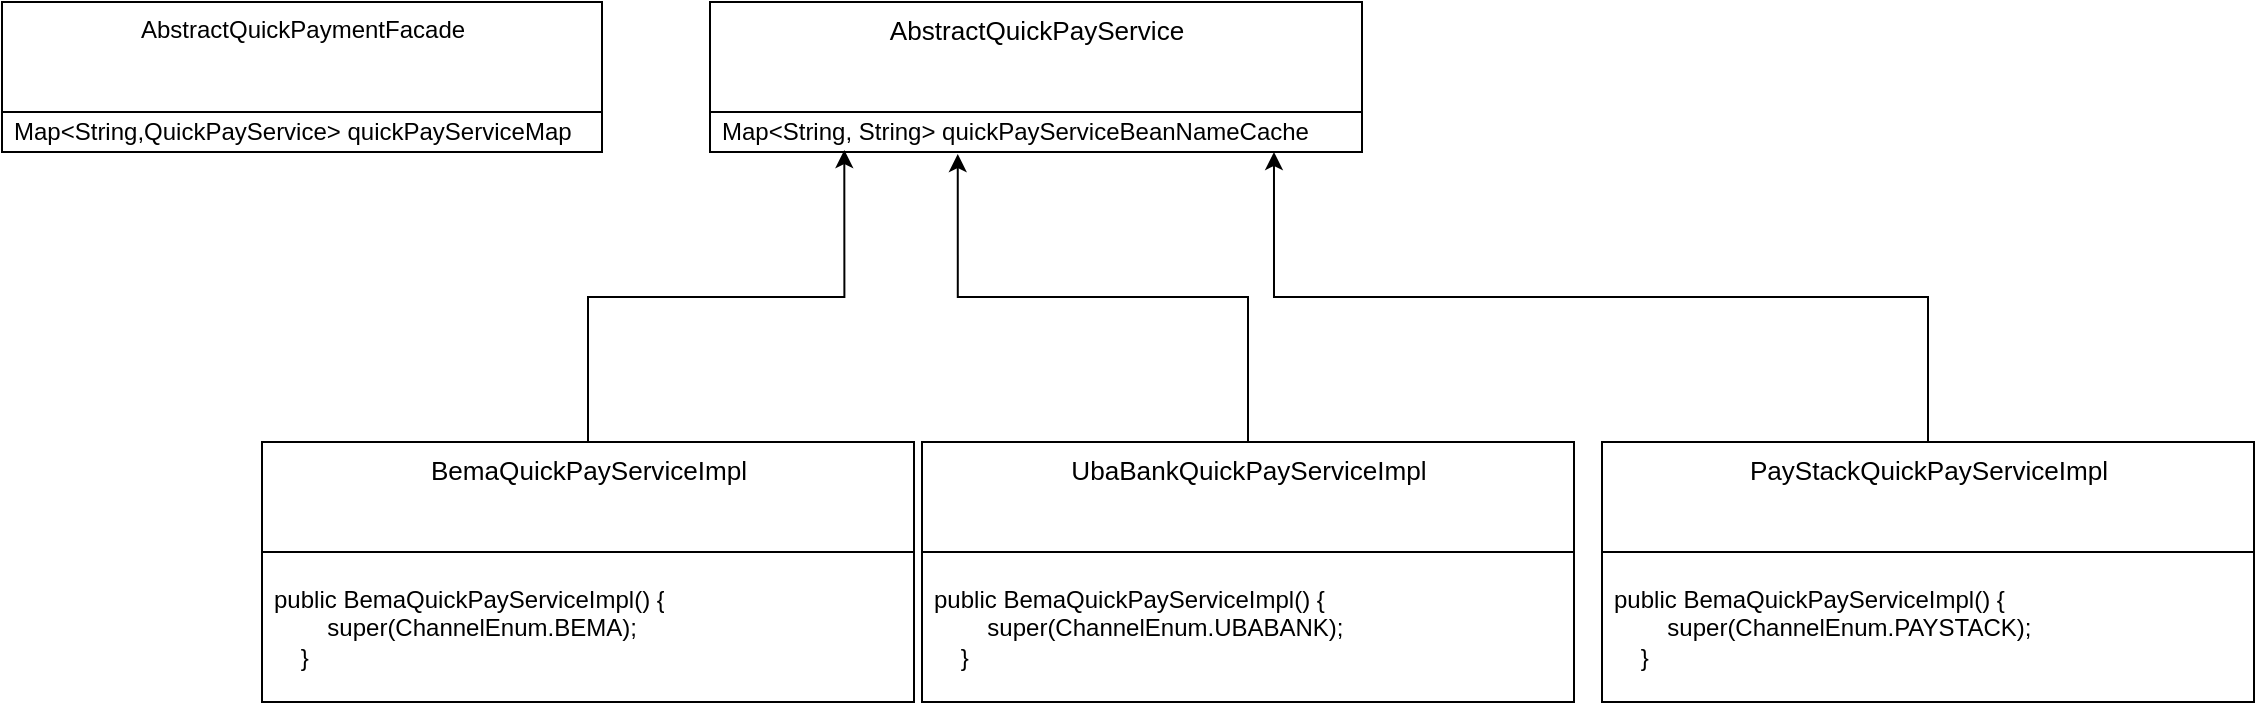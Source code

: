 <mxfile version="14.4.9" type="github">
  <diagram id="C5RBs43oDa-KdzZeNtuy" name="Page-1">
    <mxGraphModel dx="896" dy="477" grid="1" gridSize="10" guides="1" tooltips="1" connect="1" arrows="1" fold="1" page="1" pageScale="1" pageWidth="827" pageHeight="1169" math="0" shadow="0">
      <root>
        <mxCell id="WIyWlLk6GJQsqaUBKTNV-0" />
        <mxCell id="WIyWlLk6GJQsqaUBKTNV-1" parent="WIyWlLk6GJQsqaUBKTNV-0" />
        <mxCell id="kFfudj5nl7y3OrzKhrwz-7" value="AbstractQuickPaymentFacade" style="swimlane;fontStyle=0;align=center;verticalAlign=top;childLayout=stackLayout;horizontal=1;startSize=55;horizontalStack=0;resizeParent=1;resizeParentMax=0;resizeLast=0;collapsible=0;marginBottom=0;html=1;" vertex="1" parent="WIyWlLk6GJQsqaUBKTNV-1">
          <mxGeometry x="60" y="50" width="300" height="75" as="geometry" />
        </mxCell>
        <mxCell id="kFfudj5nl7y3OrzKhrwz-9" value="Map&amp;lt;String,QuickPayService&amp;gt; quickPayServiceMap" style="text;html=1;strokeColor=none;fillColor=none;align=left;verticalAlign=middle;spacingLeft=4;spacingRight=4;overflow=hidden;rotatable=0;points=[[0,0.5],[1,0.5]];portConstraint=eastwest;" vertex="1" parent="kFfudj5nl7y3OrzKhrwz-7">
          <mxGeometry y="55" width="300" height="20" as="geometry" />
        </mxCell>
        <mxCell id="kFfudj5nl7y3OrzKhrwz-15" value="&lt;span style=&quot;font-size: 13.067px&quot;&gt;AbstractQuickPayService&lt;/span&gt;" style="swimlane;fontStyle=0;align=center;verticalAlign=top;childLayout=stackLayout;horizontal=1;startSize=55;horizontalStack=0;resizeParent=1;resizeParentMax=0;resizeLast=0;collapsible=0;marginBottom=0;html=1;" vertex="1" parent="WIyWlLk6GJQsqaUBKTNV-1">
          <mxGeometry x="414" y="50" width="326" height="75" as="geometry" />
        </mxCell>
        <mxCell id="kFfudj5nl7y3OrzKhrwz-16" value="Map&amp;lt;String, String&amp;gt; quickPayServiceBeanNameCache" style="text;html=1;strokeColor=none;fillColor=none;align=left;verticalAlign=middle;spacingLeft=4;spacingRight=4;overflow=hidden;rotatable=0;points=[[0,0.5],[1,0.5]];portConstraint=eastwest;" vertex="1" parent="kFfudj5nl7y3OrzKhrwz-15">
          <mxGeometry y="55" width="326" height="20" as="geometry" />
        </mxCell>
        <mxCell id="kFfudj5nl7y3OrzKhrwz-30" style="edgeStyle=orthogonalEdgeStyle;rounded=0;orthogonalLoop=1;jettySize=auto;html=1;entryX=0.206;entryY=0.95;entryDx=0;entryDy=0;entryPerimeter=0;" edge="1" parent="WIyWlLk6GJQsqaUBKTNV-1" source="kFfudj5nl7y3OrzKhrwz-24" target="kFfudj5nl7y3OrzKhrwz-16">
          <mxGeometry relative="1" as="geometry" />
        </mxCell>
        <mxCell id="kFfudj5nl7y3OrzKhrwz-24" value="&lt;span style=&quot;font-size: 13.067px&quot;&gt;BemaQuickPayServiceImpl&lt;/span&gt;" style="swimlane;fontStyle=0;align=center;verticalAlign=top;childLayout=stackLayout;horizontal=1;startSize=55;horizontalStack=0;resizeParent=1;resizeParentMax=0;resizeLast=0;collapsible=0;marginBottom=0;html=1;" vertex="1" parent="WIyWlLk6GJQsqaUBKTNV-1">
          <mxGeometry x="190" y="270" width="326" height="130" as="geometry" />
        </mxCell>
        <mxCell id="kFfudj5nl7y3OrzKhrwz-25" value="&lt;div&gt;public BemaQuickPayServiceImpl() {&lt;/div&gt;&lt;div&gt;&amp;nbsp; &amp;nbsp; &amp;nbsp; &amp;nbsp; super(ChannelEnum.BEMA);&lt;/div&gt;&lt;div&gt;&amp;nbsp; &amp;nbsp; }&lt;/div&gt;" style="text;html=1;strokeColor=none;fillColor=none;align=left;verticalAlign=middle;spacingLeft=4;spacingRight=4;overflow=hidden;rotatable=0;points=[[0,0.5],[1,0.5]];portConstraint=eastwest;" vertex="1" parent="kFfudj5nl7y3OrzKhrwz-24">
          <mxGeometry y="55" width="326" height="75" as="geometry" />
        </mxCell>
        <mxCell id="kFfudj5nl7y3OrzKhrwz-31" style="edgeStyle=orthogonalEdgeStyle;rounded=0;orthogonalLoop=1;jettySize=auto;html=1;entryX=0.38;entryY=1.05;entryDx=0;entryDy=0;entryPerimeter=0;" edge="1" parent="WIyWlLk6GJQsqaUBKTNV-1" source="kFfudj5nl7y3OrzKhrwz-26" target="kFfudj5nl7y3OrzKhrwz-16">
          <mxGeometry relative="1" as="geometry" />
        </mxCell>
        <mxCell id="kFfudj5nl7y3OrzKhrwz-26" value="&lt;span style=&quot;font-size: 13.067px&quot;&gt;UbaBankQuickPayServiceImpl&lt;/span&gt;" style="swimlane;fontStyle=0;align=center;verticalAlign=top;childLayout=stackLayout;horizontal=1;startSize=55;horizontalStack=0;resizeParent=1;resizeParentMax=0;resizeLast=0;collapsible=0;marginBottom=0;html=1;" vertex="1" parent="WIyWlLk6GJQsqaUBKTNV-1">
          <mxGeometry x="520" y="270" width="326" height="130" as="geometry" />
        </mxCell>
        <mxCell id="kFfudj5nl7y3OrzKhrwz-27" value="&lt;div&gt;public BemaQuickPayServiceImpl() {&lt;/div&gt;&lt;div&gt;&amp;nbsp; &amp;nbsp; &amp;nbsp; &amp;nbsp; super(ChannelEnum.UBABANK);&lt;/div&gt;&lt;div&gt;&amp;nbsp; &amp;nbsp; }&lt;/div&gt;" style="text;html=1;strokeColor=none;fillColor=none;align=left;verticalAlign=middle;spacingLeft=4;spacingRight=4;overflow=hidden;rotatable=0;points=[[0,0.5],[1,0.5]];portConstraint=eastwest;" vertex="1" parent="kFfudj5nl7y3OrzKhrwz-26">
          <mxGeometry y="55" width="326" height="75" as="geometry" />
        </mxCell>
        <mxCell id="kFfudj5nl7y3OrzKhrwz-32" style="edgeStyle=orthogonalEdgeStyle;rounded=0;orthogonalLoop=1;jettySize=auto;html=1;entryX=0.865;entryY=1;entryDx=0;entryDy=0;entryPerimeter=0;" edge="1" parent="WIyWlLk6GJQsqaUBKTNV-1" source="kFfudj5nl7y3OrzKhrwz-28" target="kFfudj5nl7y3OrzKhrwz-16">
          <mxGeometry relative="1" as="geometry" />
        </mxCell>
        <mxCell id="kFfudj5nl7y3OrzKhrwz-28" value="&lt;span style=&quot;font-size: 13.067px&quot;&gt;PayStackQuickPayServiceImpl&lt;/span&gt;" style="swimlane;fontStyle=0;align=center;verticalAlign=top;childLayout=stackLayout;horizontal=1;startSize=55;horizontalStack=0;resizeParent=1;resizeParentMax=0;resizeLast=0;collapsible=0;marginBottom=0;html=1;" vertex="1" parent="WIyWlLk6GJQsqaUBKTNV-1">
          <mxGeometry x="860" y="270" width="326" height="130" as="geometry" />
        </mxCell>
        <mxCell id="kFfudj5nl7y3OrzKhrwz-29" value="&lt;div&gt;public BemaQuickPayServiceImpl() {&lt;/div&gt;&lt;div&gt;&amp;nbsp; &amp;nbsp; &amp;nbsp; &amp;nbsp; super(ChannelEnum.PAYSTACK);&lt;/div&gt;&lt;div&gt;&amp;nbsp; &amp;nbsp; }&lt;/div&gt;" style="text;html=1;strokeColor=none;fillColor=none;align=left;verticalAlign=middle;spacingLeft=4;spacingRight=4;overflow=hidden;rotatable=0;points=[[0,0.5],[1,0.5]];portConstraint=eastwest;" vertex="1" parent="kFfudj5nl7y3OrzKhrwz-28">
          <mxGeometry y="55" width="326" height="75" as="geometry" />
        </mxCell>
      </root>
    </mxGraphModel>
  </diagram>
</mxfile>
